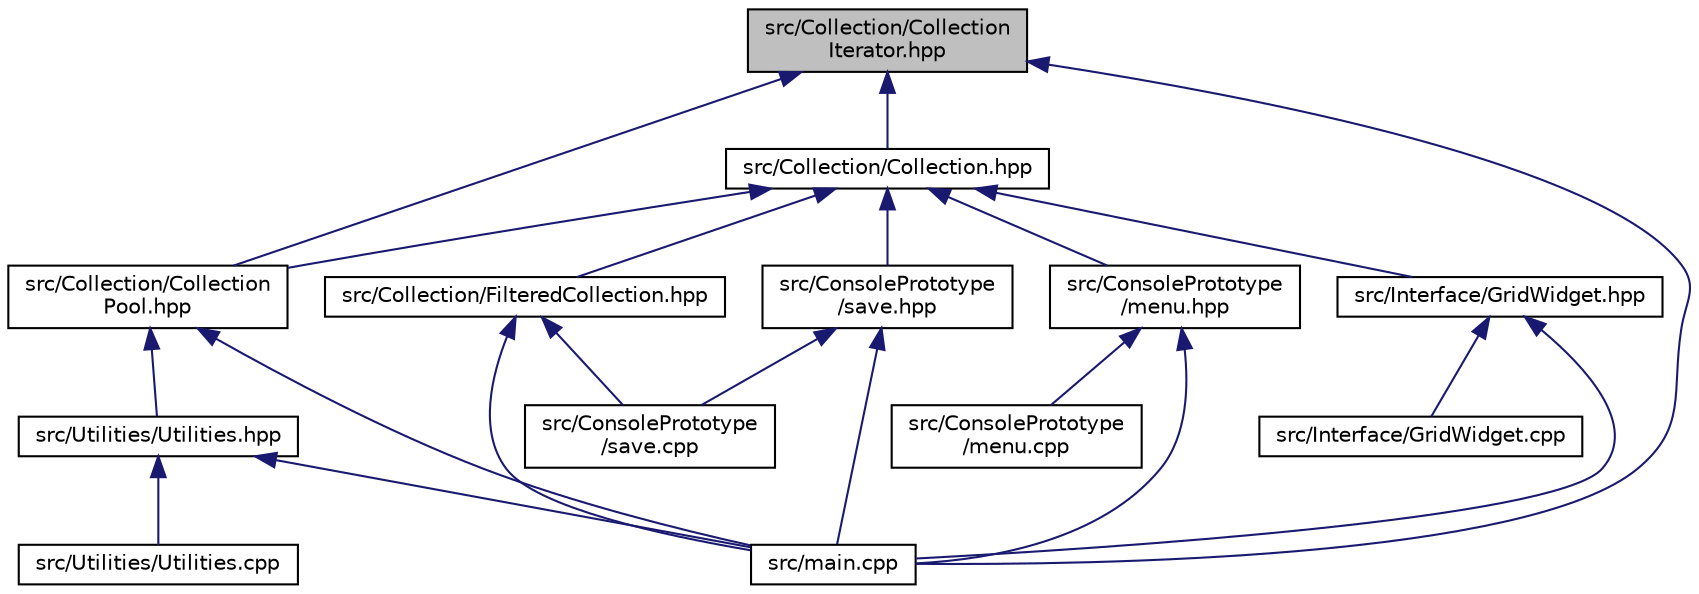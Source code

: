 digraph "src/Collection/CollectionIterator.hpp"
{
 // INTERACTIVE_SVG=YES
  edge [fontname="Helvetica",fontsize="10",labelfontname="Helvetica",labelfontsize="10"];
  node [fontname="Helvetica",fontsize="10",shape=record];
  Node4 [label="src/Collection/Collection\lIterator.hpp",height=0.2,width=0.4,color="black", fillcolor="grey75", style="filled", fontcolor="black"];
  Node4 -> Node5 [dir="back",color="midnightblue",fontsize="10",style="solid",fontname="Helvetica"];
  Node5 [label="src/Collection/Collection.hpp",height=0.2,width=0.4,color="black", fillcolor="white", style="filled",URL="$_collection_8hpp.html"];
  Node5 -> Node6 [dir="back",color="midnightblue",fontsize="10",style="solid",fontname="Helvetica"];
  Node6 [label="src/Collection/Collection\lPool.hpp",height=0.2,width=0.4,color="black", fillcolor="white", style="filled",URL="$_collection_pool_8hpp.html"];
  Node6 -> Node7 [dir="back",color="midnightblue",fontsize="10",style="solid",fontname="Helvetica"];
  Node7 [label="src/main.cpp",height=0.2,width=0.4,color="black", fillcolor="white", style="filled",URL="$main_8cpp.html"];
  Node6 -> Node8 [dir="back",color="midnightblue",fontsize="10",style="solid",fontname="Helvetica"];
  Node8 [label="src/Utilities/Utilities.hpp",height=0.2,width=0.4,color="black", fillcolor="white", style="filled",URL="$_utilities_8hpp.html"];
  Node8 -> Node7 [dir="back",color="midnightblue",fontsize="10",style="solid",fontname="Helvetica"];
  Node8 -> Node9 [dir="back",color="midnightblue",fontsize="10",style="solid",fontname="Helvetica"];
  Node9 [label="src/Utilities/Utilities.cpp",height=0.2,width=0.4,color="black", fillcolor="white", style="filled",URL="$_utilities_8cpp.html"];
  Node5 -> Node10 [dir="back",color="midnightblue",fontsize="10",style="solid",fontname="Helvetica"];
  Node10 [label="src/Collection/FilteredCollection.hpp",height=0.2,width=0.4,color="black", fillcolor="white", style="filled",URL="$_filtered_collection_8hpp.html"];
  Node10 -> Node11 [dir="back",color="midnightblue",fontsize="10",style="solid",fontname="Helvetica"];
  Node11 [label="src/ConsolePrototype\l/save.cpp",height=0.2,width=0.4,color="black", fillcolor="white", style="filled",URL="$save_8cpp.html"];
  Node10 -> Node7 [dir="back",color="midnightblue",fontsize="10",style="solid",fontname="Helvetica"];
  Node5 -> Node12 [dir="back",color="midnightblue",fontsize="10",style="solid",fontname="Helvetica"];
  Node12 [label="src/ConsolePrototype\l/menu.hpp",height=0.2,width=0.4,color="black", fillcolor="white", style="filled",URL="$menu_8hpp.html"];
  Node12 -> Node13 [dir="back",color="midnightblue",fontsize="10",style="solid",fontname="Helvetica"];
  Node13 [label="src/ConsolePrototype\l/menu.cpp",height=0.2,width=0.4,color="black", fillcolor="white", style="filled",URL="$menu_8cpp.html"];
  Node12 -> Node7 [dir="back",color="midnightblue",fontsize="10",style="solid",fontname="Helvetica"];
  Node5 -> Node14 [dir="back",color="midnightblue",fontsize="10",style="solid",fontname="Helvetica"];
  Node14 [label="src/ConsolePrototype\l/save.hpp",height=0.2,width=0.4,color="black", fillcolor="white", style="filled",URL="$save_8hpp.html"];
  Node14 -> Node11 [dir="back",color="midnightblue",fontsize="10",style="solid",fontname="Helvetica"];
  Node14 -> Node7 [dir="back",color="midnightblue",fontsize="10",style="solid",fontname="Helvetica"];
  Node5 -> Node15 [dir="back",color="midnightblue",fontsize="10",style="solid",fontname="Helvetica"];
  Node15 [label="src/Interface/GridWidget.hpp",height=0.2,width=0.4,color="black", fillcolor="white", style="filled",URL="$_grid_widget_8hpp.html"];
  Node15 -> Node16 [dir="back",color="midnightblue",fontsize="10",style="solid",fontname="Helvetica"];
  Node16 [label="src/Interface/GridWidget.cpp",height=0.2,width=0.4,color="black", fillcolor="white", style="filled",URL="$_grid_widget_8cpp.html"];
  Node15 -> Node7 [dir="back",color="midnightblue",fontsize="10",style="solid",fontname="Helvetica"];
  Node4 -> Node6 [dir="back",color="midnightblue",fontsize="10",style="solid",fontname="Helvetica"];
  Node4 -> Node7 [dir="back",color="midnightblue",fontsize="10",style="solid",fontname="Helvetica"];
}
